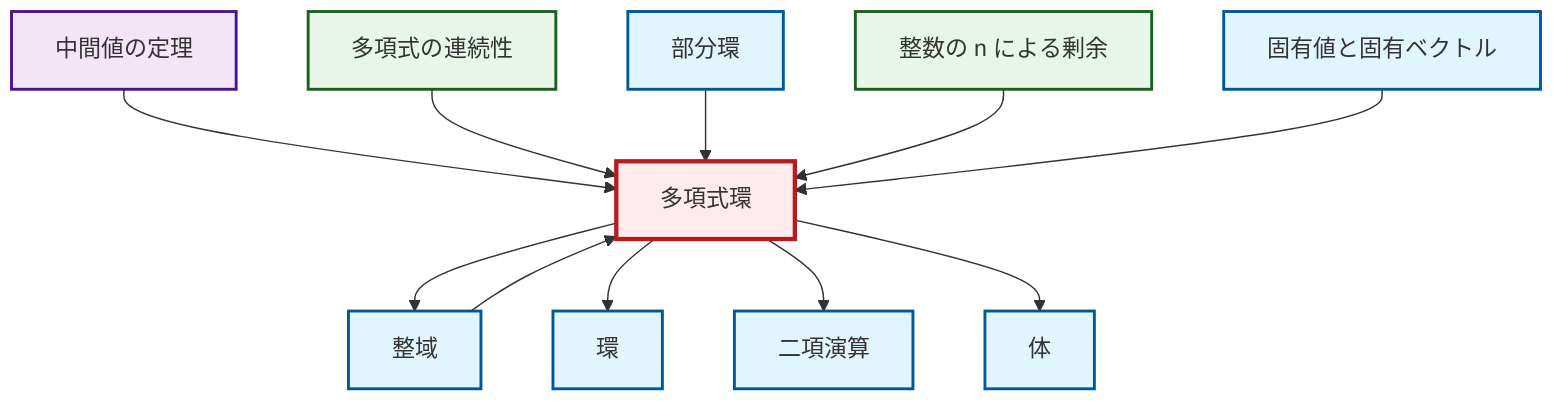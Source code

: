 graph TD
    classDef definition fill:#e1f5fe,stroke:#01579b,stroke-width:2px
    classDef theorem fill:#f3e5f5,stroke:#4a148c,stroke-width:2px
    classDef axiom fill:#fff3e0,stroke:#e65100,stroke-width:2px
    classDef example fill:#e8f5e9,stroke:#1b5e20,stroke-width:2px
    classDef current fill:#ffebee,stroke:#b71c1c,stroke-width:3px
    ex-quotient-integers-mod-n["整数の n による剰余"]:::example
    ex-polynomial-continuity["多項式の連続性"]:::example
    def-subring["部分環"]:::definition
    def-integral-domain["整域"]:::definition
    def-binary-operation["二項演算"]:::definition
    def-ring["環"]:::definition
    def-polynomial-ring["多項式環"]:::definition
    def-field["体"]:::definition
    thm-intermediate-value["中間値の定理"]:::theorem
    def-eigenvalue-eigenvector["固有値と固有ベクトル"]:::definition
    def-polynomial-ring --> def-integral-domain
    def-polynomial-ring --> def-ring
    thm-intermediate-value --> def-polynomial-ring
    ex-polynomial-continuity --> def-polynomial-ring
    def-integral-domain --> def-polynomial-ring
    def-subring --> def-polynomial-ring
    ex-quotient-integers-mod-n --> def-polynomial-ring
    def-polynomial-ring --> def-binary-operation
    def-eigenvalue-eigenvector --> def-polynomial-ring
    def-polynomial-ring --> def-field
    class def-polynomial-ring current